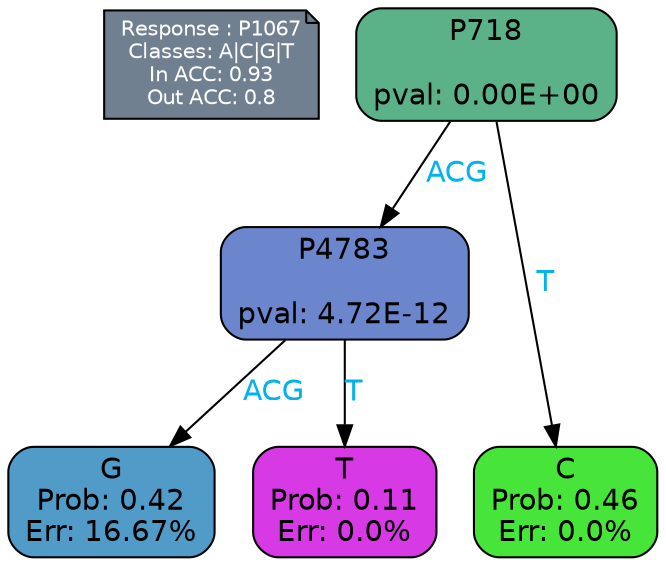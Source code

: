digraph Tree {
node [shape=box, style="filled, rounded", color="black", fontname=helvetica] ;
graph [ranksep=equally, splines=polylines, bgcolor=transparent, dpi=600] ;
edge [fontname=helvetica] ;
LEGEND [label="Response : P1067
Classes: A|C|G|T
In ACC: 0.93
Out ACC: 0.8
",shape=note,align=left,style=filled,fillcolor="slategray",fontcolor="white",fontsize=10];1 [label="P718

pval: 0.00E+00", fillcolor="#5bb288"] ;
2 [label="P4783

pval: 4.72E-12", fillcolor="#6c86ce"] ;
3 [label="G
Prob: 0.42
Err: 16.67%", fillcolor="#509bc8"] ;
4 [label="T
Prob: 0.11
Err: 0.0%", fillcolor="#d739e5"] ;
5 [label="C
Prob: 0.46
Err: 0.0%", fillcolor="#47e539"] ;
1 -> 2 [label="ACG",fontcolor=deepskyblue2] ;
1 -> 5 [label="T",fontcolor=deepskyblue2] ;
2 -> 3 [label="ACG",fontcolor=deepskyblue2] ;
2 -> 4 [label="T",fontcolor=deepskyblue2] ;
{rank = same; 3;4;5;}{rank = same; LEGEND;1;}}